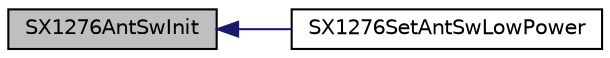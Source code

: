 digraph "SX1276AntSwInit"
{
  edge [fontname="Helvetica",fontsize="10",labelfontname="Helvetica",labelfontsize="10"];
  node [fontname="Helvetica",fontsize="10",shape=record];
  rankdir="LR";
  Node8 [label="SX1276AntSwInit",height=0.2,width=0.4,color="black", fillcolor="grey75", style="filled", fontcolor="black"];
  Node8 -> Node9 [dir="back",color="midnightblue",fontsize="10",style="solid"];
  Node9 [label="SX1276SetAntSwLowPower",height=0.2,width=0.4,color="black", fillcolor="white", style="filled",URL="$sx1276mb1las_8c.html#aec1dbab579cde3c9d6ac35055c4610e6"];
}
